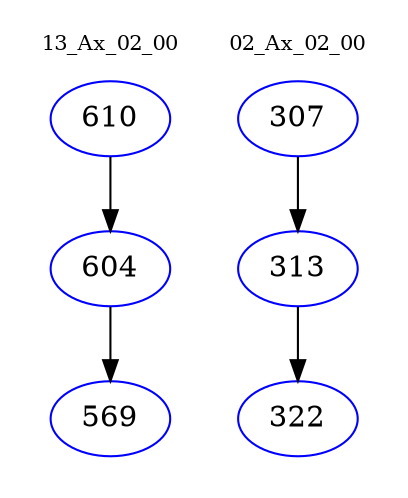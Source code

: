 digraph{
subgraph cluster_0 {
color = white
label = "13_Ax_02_00";
fontsize=10;
T0_610 [label="610", color="blue"]
T0_610 -> T0_604 [color="black"]
T0_604 [label="604", color="blue"]
T0_604 -> T0_569 [color="black"]
T0_569 [label="569", color="blue"]
}
subgraph cluster_1 {
color = white
label = "02_Ax_02_00";
fontsize=10;
T1_307 [label="307", color="blue"]
T1_307 -> T1_313 [color="black"]
T1_313 [label="313", color="blue"]
T1_313 -> T1_322 [color="black"]
T1_322 [label="322", color="blue"]
}
}
